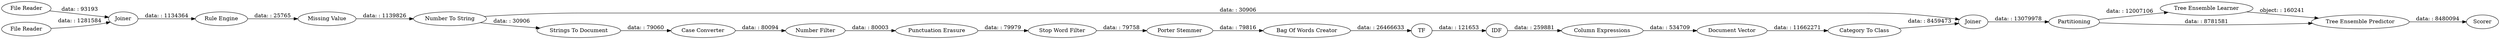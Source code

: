 digraph {
	"-5947783466197443489_10" [label="Number Filter"]
	"-5947783466197443489_31" [label=Scorer]
	"-5947783466197443489_26" [label=Partitioning]
	"-5947783466197443489_21" [label=Joiner]
	"-5947783466197443489_35" [label="Missing Value"]
	"-5947783466197443489_20" [label="Strings To Document"]
	"-5947783466197443489_19" [label="Category To Class"]
	"-5947783466197443489_4" [label="File Reader"]
	"-5947783466197443489_23" [label="Column Expressions"]
	"-5947783466197443489_27" [label="Tree Ensemble Learner"]
	"-5947783466197443489_3" [label="File Reader"]
	"-5947783466197443489_36" [label="Number To String"]
	"-5947783466197443489_8" [label="Case Converter"]
	"-5947783466197443489_34" [label="Rule Engine"]
	"-5947783466197443489_33" [label=Joiner]
	"-5947783466197443489_17" [label=TF]
	"-5947783466197443489_24" [label="Document Vector"]
	"-5947783466197443489_18" [label=IDF]
	"-5947783466197443489_16" [label="Bag Of Words Creator"]
	"-5947783466197443489_11" [label="Punctuation Erasure"]
	"-5947783466197443489_28" [label="Tree Ensemble Predictor"]
	"-5947783466197443489_14" [label="Porter Stemmer"]
	"-5947783466197443489_13" [label="Stop Word Filter"]
	"-5947783466197443489_24" -> "-5947783466197443489_19" [label="data: : 11662271"]
	"-5947783466197443489_16" -> "-5947783466197443489_17" [label="data: : 26466633"]
	"-5947783466197443489_19" -> "-5947783466197443489_21" [label="data: : 8459473"]
	"-5947783466197443489_13" -> "-5947783466197443489_14" [label="data: : 79758"]
	"-5947783466197443489_28" -> "-5947783466197443489_31" [label="data: : 8480094"]
	"-5947783466197443489_34" -> "-5947783466197443489_35" [label="data: : 25765"]
	"-5947783466197443489_4" -> "-5947783466197443489_33" [label="data: : 93193"]
	"-5947783466197443489_14" -> "-5947783466197443489_16" [label="data: : 79816"]
	"-5947783466197443489_3" -> "-5947783466197443489_33" [label="data: : 1281584"]
	"-5947783466197443489_26" -> "-5947783466197443489_28" [label="data: : 8781581"]
	"-5947783466197443489_17" -> "-5947783466197443489_18" [label="data: : 121653"]
	"-5947783466197443489_27" -> "-5947783466197443489_28" [label="object: : 160241"]
	"-5947783466197443489_20" -> "-5947783466197443489_8" [label="data: : 79060"]
	"-5947783466197443489_18" -> "-5947783466197443489_23" [label="data: : 259881"]
	"-5947783466197443489_10" -> "-5947783466197443489_11" [label="data: : 80003"]
	"-5947783466197443489_36" -> "-5947783466197443489_21" [label="data: : 30906"]
	"-5947783466197443489_21" -> "-5947783466197443489_26" [label="data: : 13079978"]
	"-5947783466197443489_23" -> "-5947783466197443489_24" [label="data: : 534709"]
	"-5947783466197443489_33" -> "-5947783466197443489_34" [label="data: : 1134364"]
	"-5947783466197443489_8" -> "-5947783466197443489_10" [label="data: : 80094"]
	"-5947783466197443489_35" -> "-5947783466197443489_36" [label="data: : 1139826"]
	"-5947783466197443489_36" -> "-5947783466197443489_20" [label="data: : 30906"]
	"-5947783466197443489_11" -> "-5947783466197443489_13" [label="data: : 79979"]
	"-5947783466197443489_26" -> "-5947783466197443489_27" [label="data: : 12007106"]
	rankdir=LR
}
